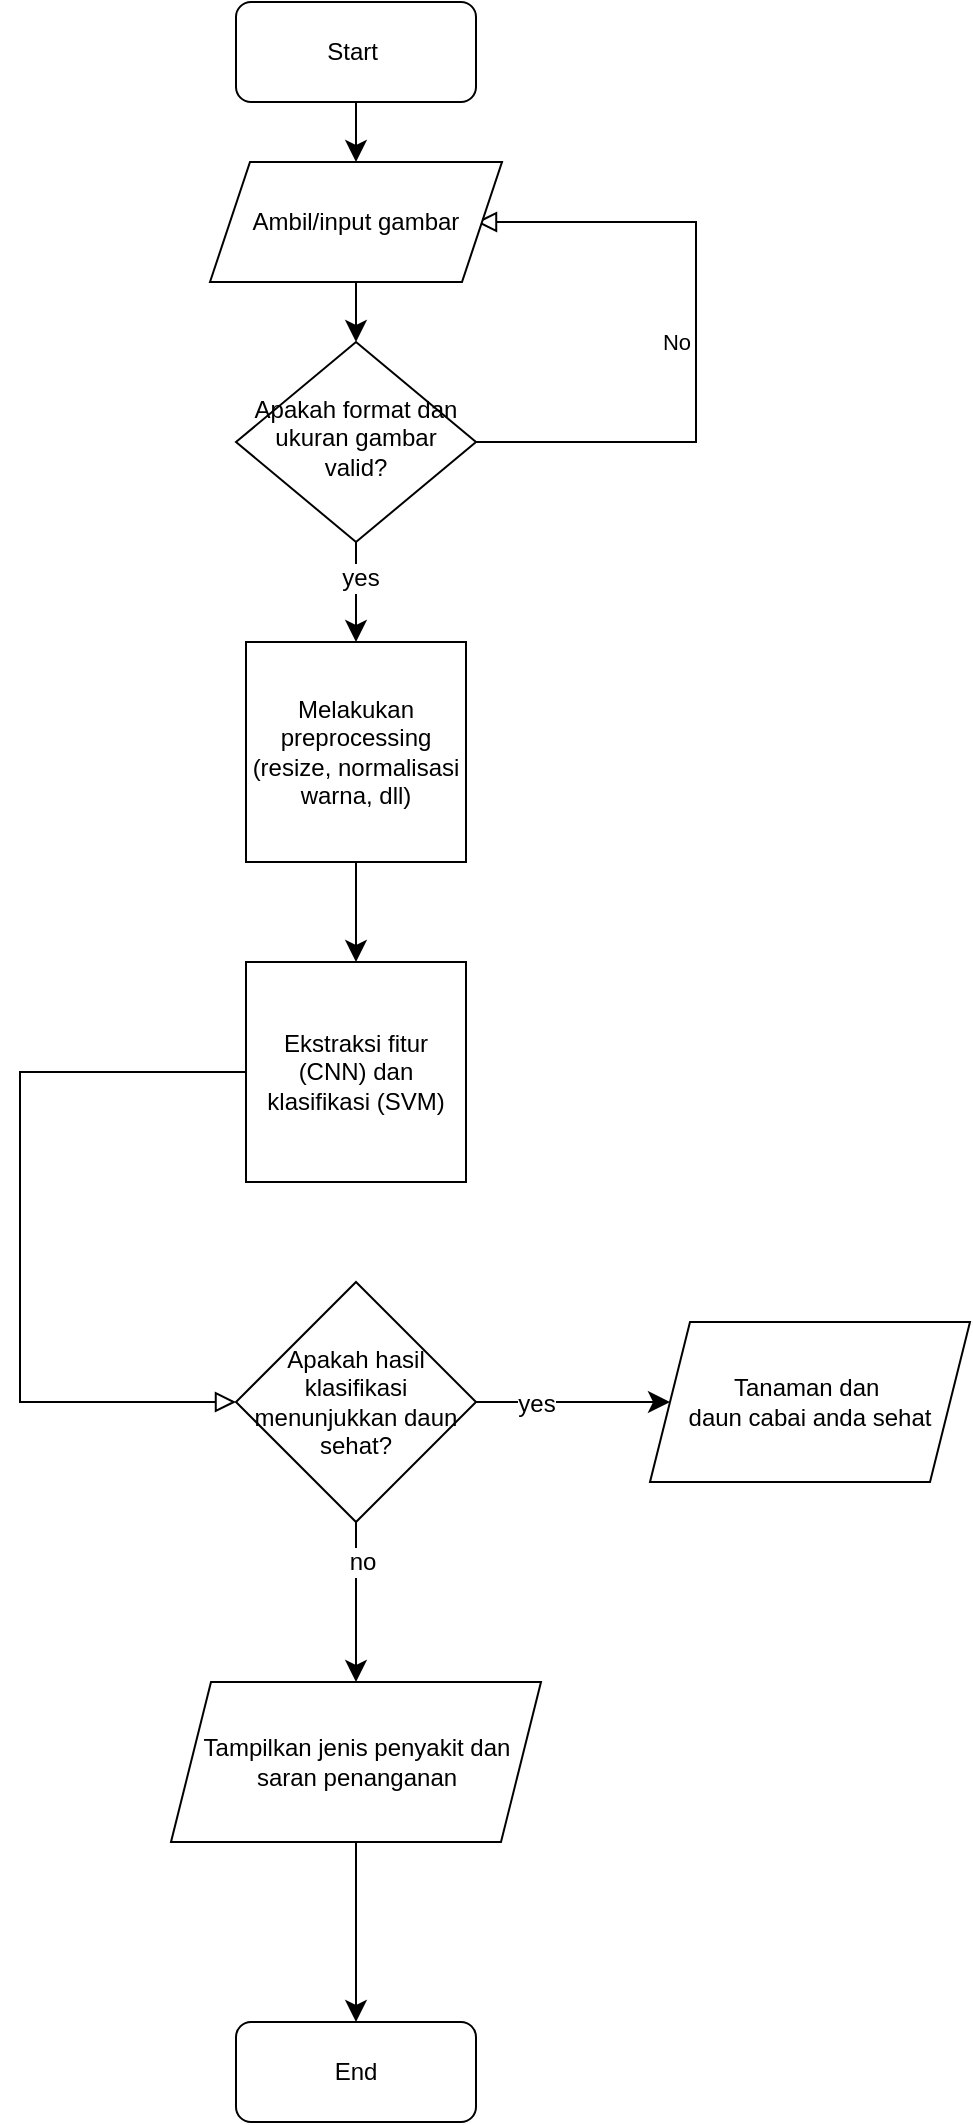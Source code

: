 <mxfile version="26.2.9">
  <diagram id="C5RBs43oDa-KdzZeNtuy" name="Page-1">
    <mxGraphModel dx="1428" dy="793" grid="1" gridSize="10" guides="1" tooltips="1" connect="1" arrows="1" fold="1" page="1" pageScale="1" pageWidth="827" pageHeight="1169" math="0" shadow="0">
      <root>
        <mxCell id="WIyWlLk6GJQsqaUBKTNV-0" />
        <mxCell id="WIyWlLk6GJQsqaUBKTNV-1" parent="WIyWlLk6GJQsqaUBKTNV-0" />
        <mxCell id="9v7eVR0qD3crne4uchCQ-7" style="edgeStyle=none;curved=1;rounded=0;orthogonalLoop=1;jettySize=auto;html=1;fontSize=12;startSize=8;endSize=8;" parent="WIyWlLk6GJQsqaUBKTNV-1" source="WIyWlLk6GJQsqaUBKTNV-3" target="9v7eVR0qD3crne4uchCQ-5" edge="1">
          <mxGeometry relative="1" as="geometry" />
        </mxCell>
        <mxCell id="WIyWlLk6GJQsqaUBKTNV-3" value="Start&amp;nbsp;" style="rounded=1;whiteSpace=wrap;html=1;fontSize=12;glass=0;strokeWidth=1;shadow=0;" parent="WIyWlLk6GJQsqaUBKTNV-1" vertex="1">
          <mxGeometry x="368" y="55" width="120" height="50" as="geometry" />
        </mxCell>
        <mxCell id="WIyWlLk6GJQsqaUBKTNV-5" value="No" style="edgeStyle=orthogonalEdgeStyle;rounded=0;html=1;jettySize=auto;orthogonalLoop=1;fontSize=11;endArrow=block;endFill=0;endSize=8;strokeWidth=1;shadow=0;labelBackgroundColor=none;entryX=1;entryY=0.5;entryDx=0;entryDy=0;" parent="WIyWlLk6GJQsqaUBKTNV-1" edge="1">
          <mxGeometry y="10" relative="1" as="geometry">
            <mxPoint as="offset" />
            <mxPoint x="478" y="275" as="sourcePoint" />
            <mxPoint x="488" y="165" as="targetPoint" />
            <Array as="points">
              <mxPoint x="598" y="275" />
              <mxPoint x="598" y="165" />
            </Array>
          </mxGeometry>
        </mxCell>
        <mxCell id="9v7eVR0qD3crne4uchCQ-9" style="edgeStyle=none;curved=1;rounded=0;orthogonalLoop=1;jettySize=auto;html=1;entryX=0.5;entryY=0;entryDx=0;entryDy=0;fontSize=12;startSize=8;endSize=8;" parent="WIyWlLk6GJQsqaUBKTNV-1" source="WIyWlLk6GJQsqaUBKTNV-6" target="9v7eVR0qD3crne4uchCQ-8" edge="1">
          <mxGeometry relative="1" as="geometry" />
        </mxCell>
        <mxCell id="9v7eVR0qD3crne4uchCQ-10" value="yes" style="edgeLabel;html=1;align=center;verticalAlign=middle;resizable=0;points=[];fontSize=12;" parent="9v7eVR0qD3crne4uchCQ-9" vertex="1" connectable="0">
          <mxGeometry x="-0.305" y="2" relative="1" as="geometry">
            <mxPoint as="offset" />
          </mxGeometry>
        </mxCell>
        <mxCell id="WIyWlLk6GJQsqaUBKTNV-6" value="Apakah format dan ukuran gambar valid?" style="rhombus;whiteSpace=wrap;html=1;shadow=0;fontFamily=Helvetica;fontSize=12;align=center;strokeWidth=1;spacing=6;spacingTop=-4;" parent="WIyWlLk6GJQsqaUBKTNV-1" vertex="1">
          <mxGeometry x="368" y="225" width="120" height="100" as="geometry" />
        </mxCell>
        <mxCell id="9v7eVR0qD3crne4uchCQ-6" style="edgeStyle=none;curved=1;rounded=0;orthogonalLoop=1;jettySize=auto;html=1;fontSize=12;startSize=8;endSize=8;" parent="WIyWlLk6GJQsqaUBKTNV-1" source="9v7eVR0qD3crne4uchCQ-5" target="WIyWlLk6GJQsqaUBKTNV-6" edge="1">
          <mxGeometry relative="1" as="geometry" />
        </mxCell>
        <mxCell id="9v7eVR0qD3crne4uchCQ-5" value="Ambil/input gambar" style="shape=parallelogram;perimeter=parallelogramPerimeter;whiteSpace=wrap;html=1;fixedSize=1;" parent="WIyWlLk6GJQsqaUBKTNV-1" vertex="1">
          <mxGeometry x="355" y="135" width="146" height="60" as="geometry" />
        </mxCell>
        <mxCell id="9v7eVR0qD3crne4uchCQ-12" style="edgeStyle=none;curved=1;rounded=0;orthogonalLoop=1;jettySize=auto;html=1;fontSize=12;startSize=8;endSize=8;" parent="WIyWlLk6GJQsqaUBKTNV-1" source="9v7eVR0qD3crne4uchCQ-8" target="9v7eVR0qD3crne4uchCQ-11" edge="1">
          <mxGeometry relative="1" as="geometry" />
        </mxCell>
        <mxCell id="9v7eVR0qD3crne4uchCQ-8" value="Melakukan preprocessing (resize, normalisasi warna, dll)" style="whiteSpace=wrap;html=1;aspect=fixed;" parent="WIyWlLk6GJQsqaUBKTNV-1" vertex="1">
          <mxGeometry x="373" y="375" width="110" height="110" as="geometry" />
        </mxCell>
        <mxCell id="9v7eVR0qD3crne4uchCQ-11" value="Ekstraksi fitur (CNN) dan klasifikasi (SVM) " style="whiteSpace=wrap;html=1;aspect=fixed;" parent="WIyWlLk6GJQsqaUBKTNV-1" vertex="1">
          <mxGeometry x="373" y="535" width="110" height="110" as="geometry" />
        </mxCell>
        <mxCell id="9v7eVR0qD3crne4uchCQ-19" style="edgeStyle=none;curved=1;rounded=0;orthogonalLoop=1;jettySize=auto;html=1;fontSize=12;startSize=8;endSize=8;exitX=0.5;exitY=1;exitDx=0;exitDy=0;" parent="WIyWlLk6GJQsqaUBKTNV-1" source="9v7eVR0qD3crne4uchCQ-13" target="9v7eVR0qD3crne4uchCQ-18" edge="1">
          <mxGeometry relative="1" as="geometry">
            <mxPoint x="227.5" y="865.0" as="sourcePoint" />
          </mxGeometry>
        </mxCell>
        <mxCell id="9v7eVR0qD3crne4uchCQ-20" value="no" style="edgeLabel;html=1;align=center;verticalAlign=middle;resizable=0;points=[];fontSize=12;" parent="9v7eVR0qD3crne4uchCQ-19" vertex="1" connectable="0">
          <mxGeometry x="-0.507" y="3" relative="1" as="geometry">
            <mxPoint as="offset" />
          </mxGeometry>
        </mxCell>
        <mxCell id="9v7eVR0qD3crne4uchCQ-13" value="Apakah hasil klasifikasi menunjukkan daun sehat?" style="rhombus;whiteSpace=wrap;html=1;" parent="WIyWlLk6GJQsqaUBKTNV-1" vertex="1">
          <mxGeometry x="368" y="695" width="120" height="120" as="geometry" />
        </mxCell>
        <mxCell id="9v7eVR0qD3crne4uchCQ-15" value="Tanaman dan&amp;nbsp;&lt;div&gt;daun cabai anda sehat&lt;/div&gt;" style="shape=parallelogram;perimeter=parallelogramPerimeter;whiteSpace=wrap;html=1;fixedSize=1;" parent="WIyWlLk6GJQsqaUBKTNV-1" vertex="1">
          <mxGeometry x="575" y="715" width="160" height="80" as="geometry" />
        </mxCell>
        <mxCell id="9v7eVR0qD3crne4uchCQ-16" style="edgeStyle=none;curved=1;rounded=0;orthogonalLoop=1;jettySize=auto;html=1;fontSize=12;startSize=8;endSize=8;entryX=0;entryY=0.5;entryDx=0;entryDy=0;exitX=1;exitY=0.5;exitDx=0;exitDy=0;" parent="WIyWlLk6GJQsqaUBKTNV-1" source="9v7eVR0qD3crne4uchCQ-13" target="9v7eVR0qD3crne4uchCQ-15" edge="1">
          <mxGeometry relative="1" as="geometry">
            <mxPoint x="287.5" y="805.0" as="sourcePoint" />
            <mxPoint x="337.5" y="805" as="targetPoint" />
          </mxGeometry>
        </mxCell>
        <mxCell id="9v7eVR0qD3crne4uchCQ-17" value="yes" style="edgeLabel;html=1;align=center;verticalAlign=middle;resizable=0;points=[];fontSize=12;" parent="9v7eVR0qD3crne4uchCQ-16" vertex="1" connectable="0">
          <mxGeometry x="-0.396" y="-1" relative="1" as="geometry">
            <mxPoint as="offset" />
          </mxGeometry>
        </mxCell>
        <mxCell id="9v7eVR0qD3crne4uchCQ-24" style="edgeStyle=none;curved=1;rounded=0;orthogonalLoop=1;jettySize=auto;html=1;entryX=0.5;entryY=0;entryDx=0;entryDy=0;fontSize=12;startSize=8;endSize=8;" parent="WIyWlLk6GJQsqaUBKTNV-1" source="9v7eVR0qD3crne4uchCQ-18" target="9v7eVR0qD3crne4uchCQ-28" edge="1">
          <mxGeometry relative="1" as="geometry">
            <mxPoint x="385" y="965" as="targetPoint" />
          </mxGeometry>
        </mxCell>
        <mxCell id="9v7eVR0qD3crne4uchCQ-18" value="Tampilkan jenis penyakit dan saran penanganan" style="shape=parallelogram;perimeter=parallelogramPerimeter;whiteSpace=wrap;html=1;fixedSize=1;" parent="WIyWlLk6GJQsqaUBKTNV-1" vertex="1">
          <mxGeometry x="335.5" y="895" width="185" height="80" as="geometry" />
        </mxCell>
        <mxCell id="9v7eVR0qD3crne4uchCQ-28" value="End" style="rounded=1;whiteSpace=wrap;html=1;fontSize=12;glass=0;strokeWidth=1;shadow=0;" parent="WIyWlLk6GJQsqaUBKTNV-1" vertex="1">
          <mxGeometry x="368" y="1065" width="120" height="50" as="geometry" />
        </mxCell>
        <mxCell id="9v7eVR0qD3crne4uchCQ-38" value="" style="edgeStyle=orthogonalEdgeStyle;rounded=0;html=1;jettySize=auto;orthogonalLoop=1;fontSize=11;endArrow=block;endFill=0;endSize=8;strokeWidth=1;shadow=0;labelBackgroundColor=none;exitX=0;exitY=0.5;exitDx=0;exitDy=0;" parent="WIyWlLk6GJQsqaUBKTNV-1" source="9v7eVR0qD3crne4uchCQ-11" target="9v7eVR0qD3crne4uchCQ-13" edge="1">
          <mxGeometry y="10" relative="1" as="geometry">
            <mxPoint as="offset" />
            <mxPoint x="200" y="615" as="sourcePoint" />
            <mxPoint x="175" y="685" as="targetPoint" />
            <Array as="points">
              <mxPoint x="260" y="590" />
              <mxPoint x="260" y="755" />
            </Array>
          </mxGeometry>
        </mxCell>
      </root>
    </mxGraphModel>
  </diagram>
</mxfile>
